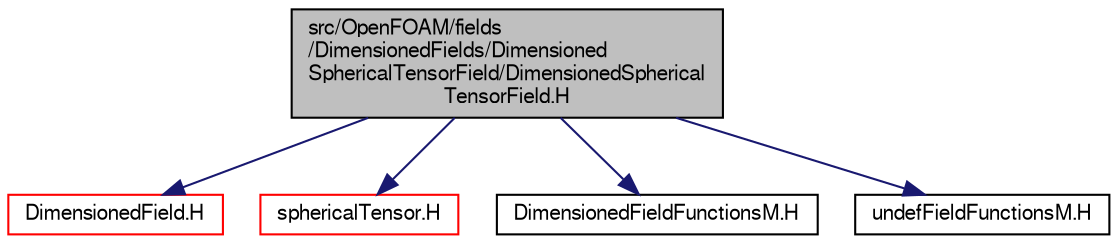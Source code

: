 digraph "src/OpenFOAM/fields/DimensionedFields/DimensionedSphericalTensorField/DimensionedSphericalTensorField.H"
{
  bgcolor="transparent";
  edge [fontname="FreeSans",fontsize="10",labelfontname="FreeSans",labelfontsize="10"];
  node [fontname="FreeSans",fontsize="10",shape=record];
  Node0 [label="src/OpenFOAM/fields\l/DimensionedFields/Dimensioned\lSphericalTensorField/DimensionedSpherical\lTensorField.H",height=0.2,width=0.4,color="black", fillcolor="grey75", style="filled", fontcolor="black"];
  Node0 -> Node1 [color="midnightblue",fontsize="10",style="solid",fontname="FreeSans"];
  Node1 [label="DimensionedField.H",height=0.2,width=0.4,color="red",URL="$a09410.html"];
  Node0 -> Node112 [color="midnightblue",fontsize="10",style="solid",fontname="FreeSans"];
  Node112 [label="sphericalTensor.H",height=0.2,width=0.4,color="red",URL="$a12560.html"];
  Node0 -> Node111 [color="midnightblue",fontsize="10",style="solid",fontname="FreeSans"];
  Node111 [label="DimensionedFieldFunctionsM.H",height=0.2,width=0.4,color="black",URL="$a09422.html"];
  Node0 -> Node90 [color="midnightblue",fontsize="10",style="solid",fontname="FreeSans"];
  Node90 [label="undefFieldFunctionsM.H",height=0.2,width=0.4,color="black",URL="$a09605.html"];
}
